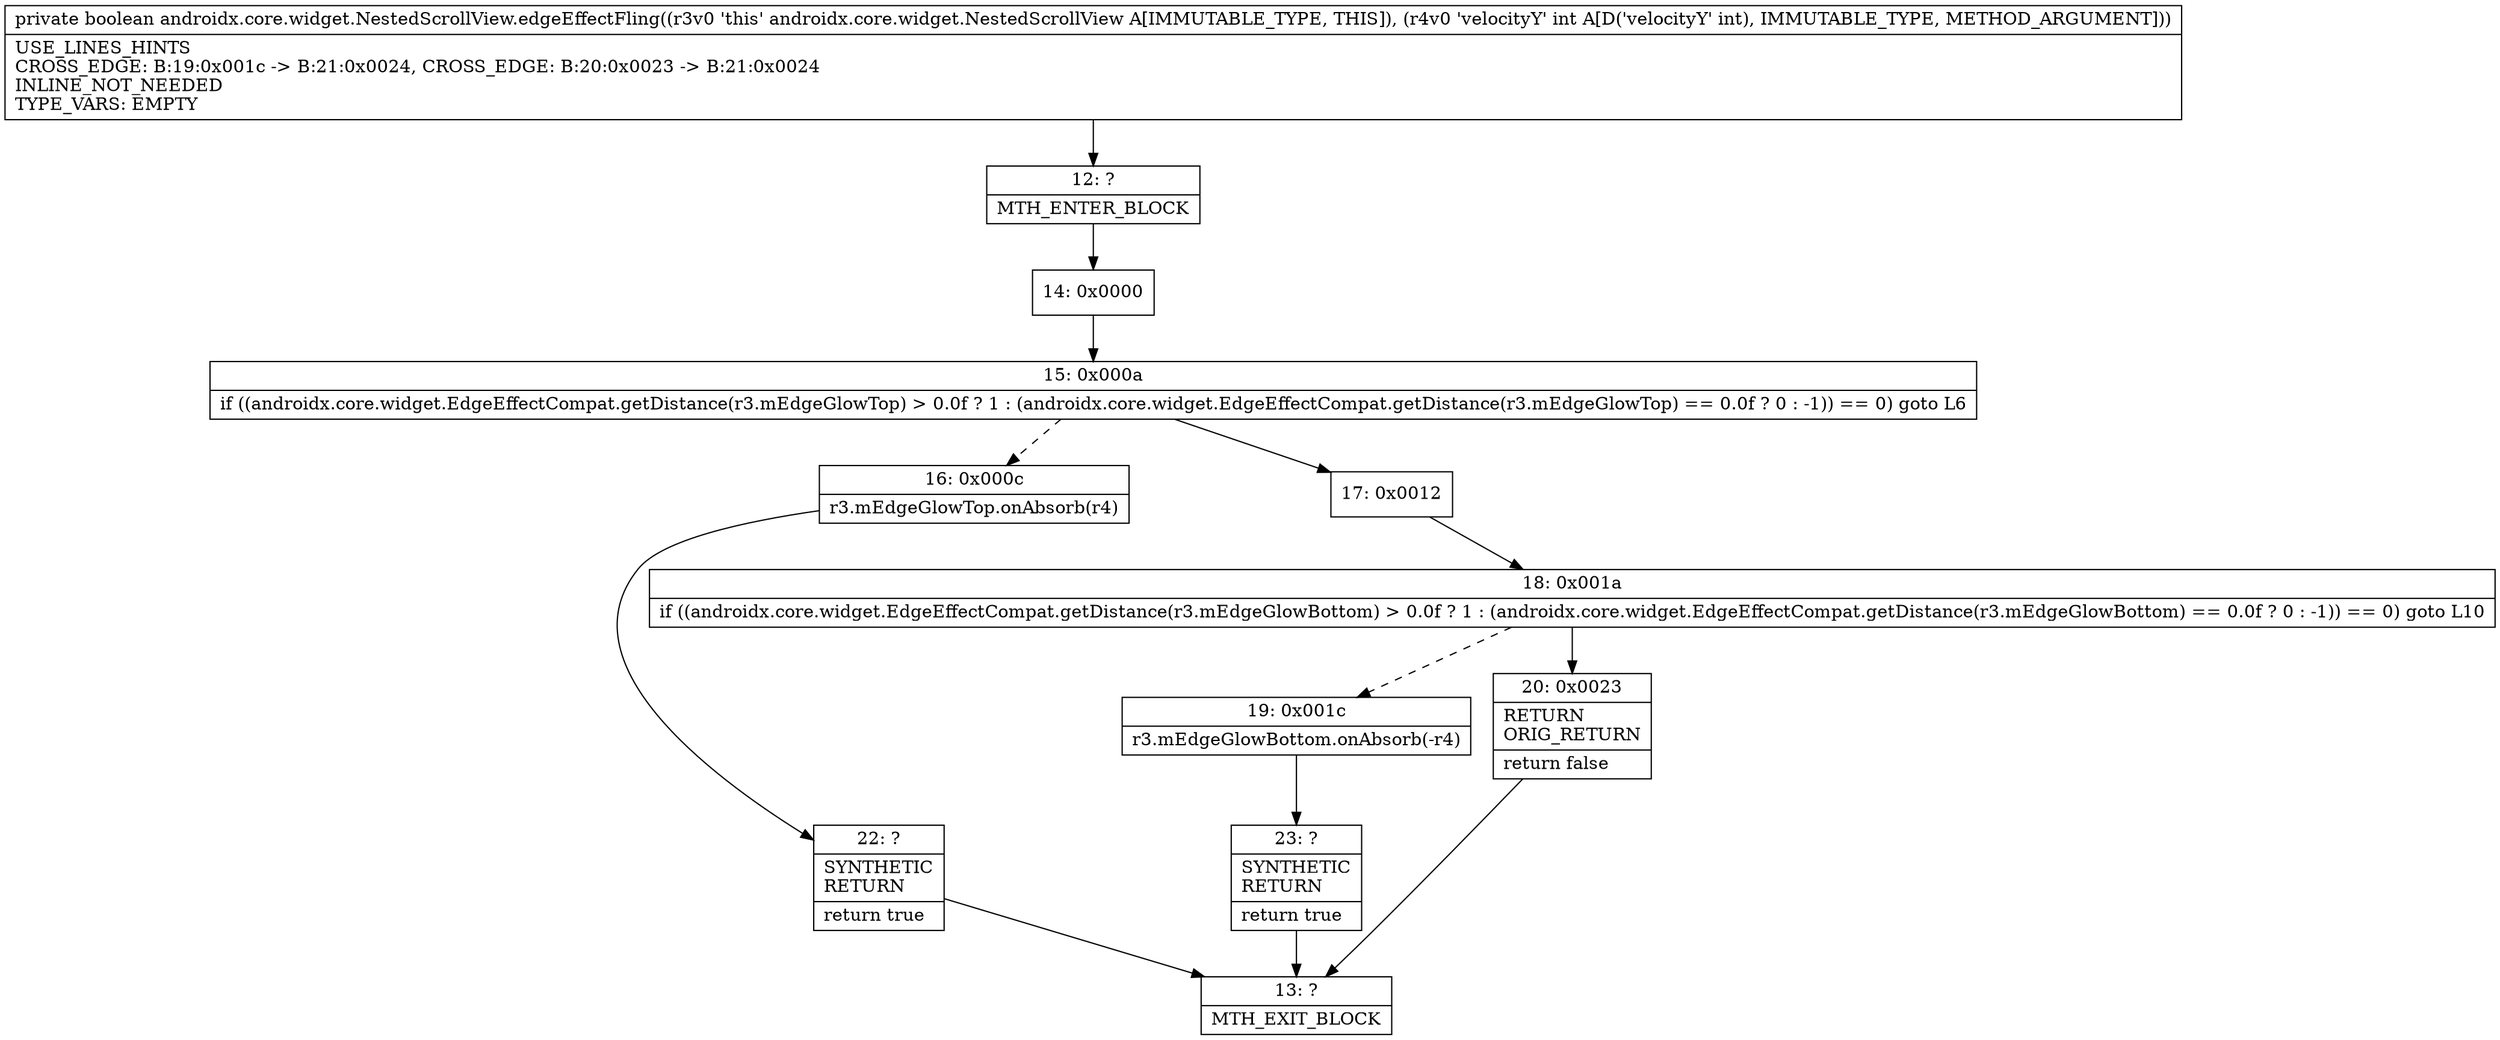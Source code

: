digraph "CFG forandroidx.core.widget.NestedScrollView.edgeEffectFling(I)Z" {
Node_12 [shape=record,label="{12\:\ ?|MTH_ENTER_BLOCK\l}"];
Node_14 [shape=record,label="{14\:\ 0x0000}"];
Node_15 [shape=record,label="{15\:\ 0x000a|if ((androidx.core.widget.EdgeEffectCompat.getDistance(r3.mEdgeGlowTop) \> 0.0f ? 1 : (androidx.core.widget.EdgeEffectCompat.getDistance(r3.mEdgeGlowTop) == 0.0f ? 0 : \-1)) == 0) goto L6\l}"];
Node_16 [shape=record,label="{16\:\ 0x000c|r3.mEdgeGlowTop.onAbsorb(r4)\l}"];
Node_22 [shape=record,label="{22\:\ ?|SYNTHETIC\lRETURN\l|return true\l}"];
Node_13 [shape=record,label="{13\:\ ?|MTH_EXIT_BLOCK\l}"];
Node_17 [shape=record,label="{17\:\ 0x0012}"];
Node_18 [shape=record,label="{18\:\ 0x001a|if ((androidx.core.widget.EdgeEffectCompat.getDistance(r3.mEdgeGlowBottom) \> 0.0f ? 1 : (androidx.core.widget.EdgeEffectCompat.getDistance(r3.mEdgeGlowBottom) == 0.0f ? 0 : \-1)) == 0) goto L10\l}"];
Node_19 [shape=record,label="{19\:\ 0x001c|r3.mEdgeGlowBottom.onAbsorb(\-r4)\l}"];
Node_23 [shape=record,label="{23\:\ ?|SYNTHETIC\lRETURN\l|return true\l}"];
Node_20 [shape=record,label="{20\:\ 0x0023|RETURN\lORIG_RETURN\l|return false\l}"];
MethodNode[shape=record,label="{private boolean androidx.core.widget.NestedScrollView.edgeEffectFling((r3v0 'this' androidx.core.widget.NestedScrollView A[IMMUTABLE_TYPE, THIS]), (r4v0 'velocityY' int A[D('velocityY' int), IMMUTABLE_TYPE, METHOD_ARGUMENT]))  | USE_LINES_HINTS\lCROSS_EDGE: B:19:0x001c \-\> B:21:0x0024, CROSS_EDGE: B:20:0x0023 \-\> B:21:0x0024\lINLINE_NOT_NEEDED\lTYPE_VARS: EMPTY\l}"];
MethodNode -> Node_12;Node_12 -> Node_14;
Node_14 -> Node_15;
Node_15 -> Node_16[style=dashed];
Node_15 -> Node_17;
Node_16 -> Node_22;
Node_22 -> Node_13;
Node_17 -> Node_18;
Node_18 -> Node_19[style=dashed];
Node_18 -> Node_20;
Node_19 -> Node_23;
Node_23 -> Node_13;
Node_20 -> Node_13;
}

